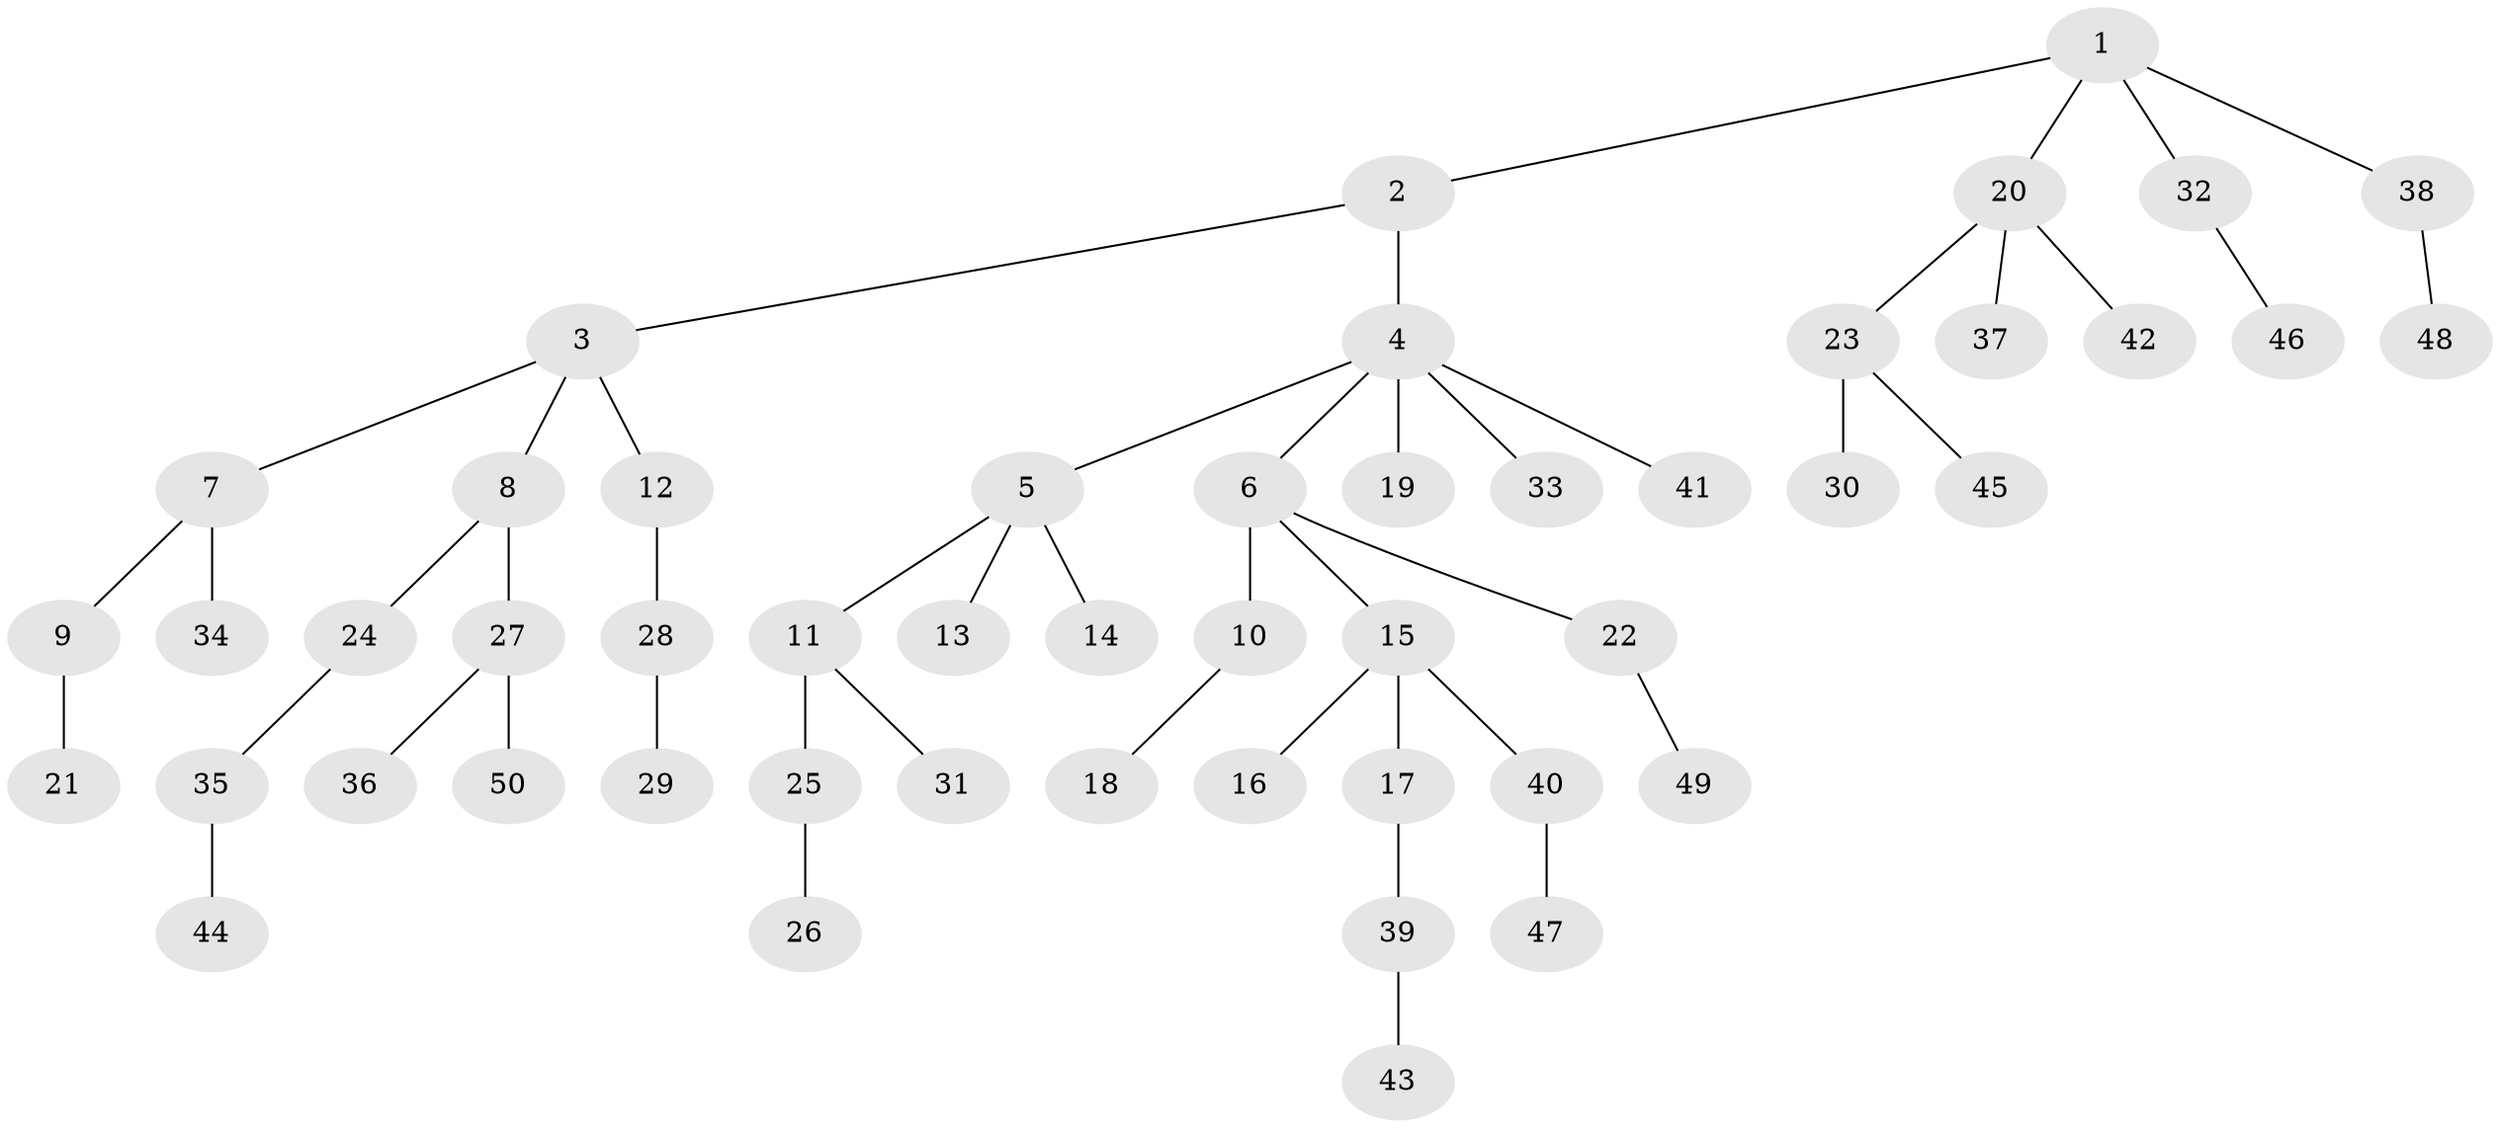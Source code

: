 // coarse degree distribution, {4: 0.07692307692307693, 6: 0.038461538461538464, 3: 0.11538461538461539, 2: 0.2692307692307692, 1: 0.5}
// Generated by graph-tools (version 1.1) at 2025/51/03/04/25 22:51:28]
// undirected, 50 vertices, 49 edges
graph export_dot {
  node [color=gray90,style=filled];
  1;
  2;
  3;
  4;
  5;
  6;
  7;
  8;
  9;
  10;
  11;
  12;
  13;
  14;
  15;
  16;
  17;
  18;
  19;
  20;
  21;
  22;
  23;
  24;
  25;
  26;
  27;
  28;
  29;
  30;
  31;
  32;
  33;
  34;
  35;
  36;
  37;
  38;
  39;
  40;
  41;
  42;
  43;
  44;
  45;
  46;
  47;
  48;
  49;
  50;
  1 -- 2;
  1 -- 20;
  1 -- 32;
  1 -- 38;
  2 -- 3;
  2 -- 4;
  3 -- 7;
  3 -- 8;
  3 -- 12;
  4 -- 5;
  4 -- 6;
  4 -- 19;
  4 -- 33;
  4 -- 41;
  5 -- 11;
  5 -- 13;
  5 -- 14;
  6 -- 10;
  6 -- 15;
  6 -- 22;
  7 -- 9;
  7 -- 34;
  8 -- 24;
  8 -- 27;
  9 -- 21;
  10 -- 18;
  11 -- 25;
  11 -- 31;
  12 -- 28;
  15 -- 16;
  15 -- 17;
  15 -- 40;
  17 -- 39;
  20 -- 23;
  20 -- 37;
  20 -- 42;
  22 -- 49;
  23 -- 30;
  23 -- 45;
  24 -- 35;
  25 -- 26;
  27 -- 36;
  27 -- 50;
  28 -- 29;
  32 -- 46;
  35 -- 44;
  38 -- 48;
  39 -- 43;
  40 -- 47;
}
